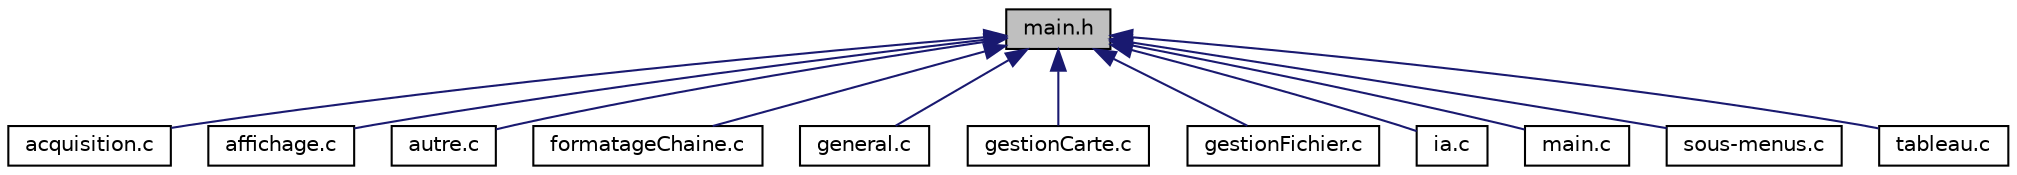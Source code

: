 digraph "main.h"
{
 // LATEX_PDF_SIZE
  edge [fontname="Helvetica",fontsize="10",labelfontname="Helvetica",labelfontsize="10"];
  node [fontname="Helvetica",fontsize="10",shape=record];
  Node1 [label="main.h",height=0.2,width=0.4,color="black", fillcolor="grey75", style="filled", fontcolor="black",tooltip="ficher la dÃ©claration des contrante, les Ã©numÃ©rations, les structe et l'inclusion des haeder du pr..."];
  Node1 -> Node2 [dir="back",color="midnightblue",fontsize="10",style="solid"];
  Node2 [label="acquisition.c",height=0.2,width=0.4,color="black", fillcolor="white", style="filled",URL="$acquisition_8c.html",tooltip="ficher source contenant les fonctions relative a l'acquisirion"];
  Node1 -> Node3 [dir="back",color="midnightblue",fontsize="10",style="solid"];
  Node3 [label="affichage.c",height=0.2,width=0.4,color="black", fillcolor="white", style="filled",URL="$affichage_8c.html",tooltip="ficher source contenant les fonctions relative à l'affichage"];
  Node1 -> Node4 [dir="back",color="midnightblue",fontsize="10",style="solid"];
  Node4 [label="autre.c",height=0.2,width=0.4,color="black", fillcolor="white", style="filled",URL="$autre_8c.html",tooltip="ficher source contenant les fonctions qui n'allait dans aucun autre fichier"];
  Node1 -> Node5 [dir="back",color="midnightblue",fontsize="10",style="solid"];
  Node5 [label="formatageChaine.c",height=0.2,width=0.4,color="black", fillcolor="white", style="filled",URL="$formatage_chaine_8c.html",tooltip="ficher source contenant les fonctions relative au formatage"];
  Node1 -> Node6 [dir="back",color="midnightblue",fontsize="10",style="solid"];
  Node6 [label="general.c",height=0.2,width=0.4,color="black", fillcolor="white", style="filled",URL="$general_8c.html",tooltip="ficher source contenant les fonctions les plus impotantes pour le jeu de la belote"];
  Node1 -> Node7 [dir="back",color="midnightblue",fontsize="10",style="solid"];
  Node7 [label="gestionCarte.c",height=0.2,width=0.4,color="black", fillcolor="white", style="filled",URL="$gestion_carte_8c.html",tooltip="ficher contenant les fonctions relative a la gestion des cartes"];
  Node1 -> Node8 [dir="back",color="midnightblue",fontsize="10",style="solid"];
  Node8 [label="gestionFichier.c",height=0.2,width=0.4,color="black", fillcolor="white", style="filled",URL="$gestion_fichier_8c.html",tooltip="ficher source contenant les fonctions relative à la gestion des fichiers"];
  Node1 -> Node9 [dir="back",color="midnightblue",fontsize="10",style="solid"];
  Node9 [label="ia.c",height=0.2,width=0.4,color="black", fillcolor="white", style="filled",URL="$ia_8c.html",tooltip="ficher source contenant les fonctions relative au inteligences artificielles"];
  Node1 -> Node10 [dir="back",color="midnightblue",fontsize="10",style="solid"];
  Node10 [label="main.c",height=0.2,width=0.4,color="black", fillcolor="white", style="filled",URL="$main_8c.html",tooltip="ficher contenant la fonction main"];
  Node1 -> Node11 [dir="back",color="midnightblue",fontsize="10",style="solid"];
  Node11 [label="sous-menus.c",height=0.2,width=0.4,color="black", fillcolor="white", style="filled",URL="$sous-menus_8c.html",tooltip=" "];
  Node1 -> Node12 [dir="back",color="midnightblue",fontsize="10",style="solid"];
  Node12 [label="tableau.c",height=0.2,width=0.4,color="black", fillcolor="white", style="filled",URL="$tableau_8c.html",tooltip="ficher source contenant les fonctions relative à la gestion des tableau"];
}
